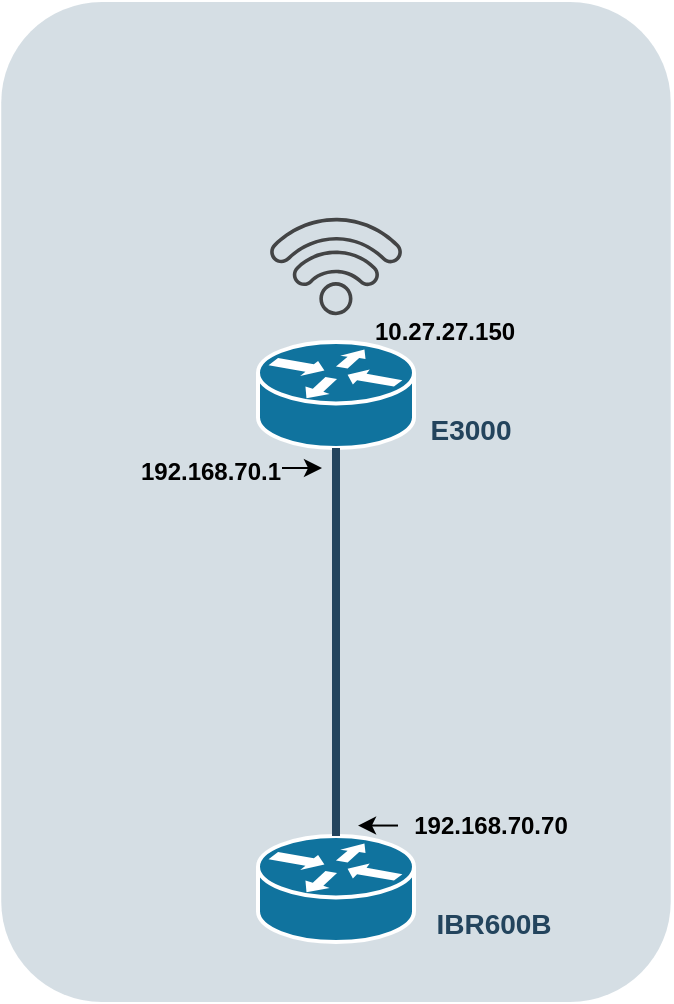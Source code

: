 <mxfile version="17.1.2" type="github">
  <diagram id="6a731a19-8d31-9384-78a2-239565b7b9f0" name="Page-1">
    <mxGraphModel dx="1375" dy="748" grid="1" gridSize="10" guides="1" tooltips="1" connect="1" arrows="1" fold="1" page="1" pageScale="1" pageWidth="827" pageHeight="1169" background="none" math="0" shadow="0">
      <root>
        <mxCell id="0" />
        <mxCell id="1" parent="0" />
        <mxCell id="2086" value="" style="rounded=1;whiteSpace=wrap;html=1;strokeColor=none;fillColor=#BAC8D3;fontSize=24;fontColor=#23445D;align=center;opacity=60;" parent="1" vertex="1">
          <mxGeometry x="215.62" width="334.75" height="500" as="geometry" />
        </mxCell>
        <mxCell id="2087" value="&lt;font color=&quot;#23445d&quot;&gt;E3000&lt;/font&gt;" style="rounded=1;whiteSpace=wrap;html=1;strokeColor=none;fillColor=none;fontSize=14;fontColor=#742B21;align=center;fontStyle=1" parent="1" vertex="1">
          <mxGeometry x="414" y="204" width="73" height="19" as="geometry" />
        </mxCell>
        <mxCell id="2132" value="" style="shape=mxgraph.cisco.routers.router;html=1;dashed=0;fillColor=#10739E;strokeColor=#ffffff;strokeWidth=2;verticalLabelPosition=bottom;verticalAlign=top;fontFamily=Helvetica;fontSize=36;fontColor=#FFB366" parent="1" vertex="1">
          <mxGeometry x="344" y="170" width="78" height="53" as="geometry" />
        </mxCell>
        <mxCell id="2134" value="" style="shape=mxgraph.cisco.routers.router;html=1;dashed=0;fillColor=#10739E;strokeColor=#ffffff;strokeWidth=2;verticalLabelPosition=bottom;verticalAlign=top;fontFamily=Helvetica;fontSize=36;fontColor=#FFB366" parent="1" vertex="1">
          <mxGeometry x="344" y="417" width="78" height="53" as="geometry" />
        </mxCell>
        <mxCell id="2200" style="rounded=1;html=1;strokeColor=#23445D;endArrow=none;endFill=0;strokeWidth=4" parent="1" source="2132" target="2134" edge="1">
          <mxGeometry relative="1" as="geometry" />
        </mxCell>
        <mxCell id="2230" value="IBR600B" style="rounded=1;whiteSpace=wrap;html=1;strokeColor=none;fillColor=none;fontSize=14;fontColor=#23445D;align=center;fontStyle=1" parent="1" vertex="1">
          <mxGeometry x="414" y="451" width="96" height="19" as="geometry" />
        </mxCell>
        <mxCell id="E9ez-XwBaUj8NQudhiuh-2257" value="192.168.70.70" style="text;strokeColor=none;fillColor=none;html=1;fontSize=12;fontStyle=1;verticalAlign=middle;align=center;" vertex="1" parent="1">
          <mxGeometry x="410" y="407" width="100" height="10" as="geometry" />
        </mxCell>
        <mxCell id="E9ez-XwBaUj8NQudhiuh-2258" value="192.168.70.1" style="text;strokeColor=none;fillColor=none;html=1;fontSize=12;fontStyle=1;verticalAlign=middle;align=center;" vertex="1" parent="1">
          <mxGeometry x="270" y="230" width="100" height="10" as="geometry" />
        </mxCell>
        <mxCell id="E9ez-XwBaUj8NQudhiuh-2259" value="" style="endArrow=classic;html=1;rounded=0;fontSize=12;" edge="1" parent="1">
          <mxGeometry width="50" height="50" relative="1" as="geometry">
            <mxPoint x="356" y="233" as="sourcePoint" />
            <mxPoint x="376" y="233" as="targetPoint" />
          </mxGeometry>
        </mxCell>
        <mxCell id="E9ez-XwBaUj8NQudhiuh-2264" value="" style="endArrow=classic;html=1;rounded=0;fontSize=12;" edge="1" parent="1">
          <mxGeometry width="50" height="50" relative="1" as="geometry">
            <mxPoint x="406" y="260" as="sourcePoint" />
            <mxPoint x="406" y="260" as="targetPoint" />
            <Array as="points">
              <mxPoint x="406" y="260" />
            </Array>
          </mxGeometry>
        </mxCell>
        <mxCell id="E9ez-XwBaUj8NQudhiuh-2265" value="" style="endArrow=classic;html=1;rounded=0;fontSize=12;" edge="1" parent="1">
          <mxGeometry width="50" height="50" relative="1" as="geometry">
            <mxPoint x="414" y="411.77" as="sourcePoint" />
            <mxPoint x="394" y="411.77" as="targetPoint" />
            <Array as="points">
              <mxPoint x="394" y="411.77" />
            </Array>
          </mxGeometry>
        </mxCell>
        <mxCell id="E9ez-XwBaUj8NQudhiuh-2269" value="" style="endArrow=none;html=1;rounded=0;fontSize=12;startArrow=none;" edge="1" parent="1" target="2086">
          <mxGeometry width="50" height="50" relative="1" as="geometry">
            <mxPoint x="382.989" as="sourcePoint" />
            <mxPoint x="382.77" y="110" as="targetPoint" />
            <Array as="points" />
          </mxGeometry>
        </mxCell>
        <mxCell id="E9ez-XwBaUj8NQudhiuh-2271" value="" style="sketch=0;pointerEvents=1;shadow=0;dashed=0;html=1;strokeColor=none;fillColor=#434445;aspect=fixed;labelPosition=center;verticalLabelPosition=bottom;verticalAlign=top;align=center;outlineConnect=0;shape=mxgraph.vvd.wi_fi;fontSize=12;rotation=-135;direction=south;" vertex="1" parent="1">
          <mxGeometry x="357.99" y="100" width="50" height="50" as="geometry" />
        </mxCell>
        <mxCell id="E9ez-XwBaUj8NQudhiuh-2272" value="10.27.27.150" style="text;strokeColor=none;fillColor=none;html=1;fontSize=12;fontStyle=1;verticalAlign=middle;align=center;" vertex="1" parent="1">
          <mxGeometry x="387" y="160" width="100" height="10" as="geometry" />
        </mxCell>
      </root>
    </mxGraphModel>
  </diagram>
</mxfile>
